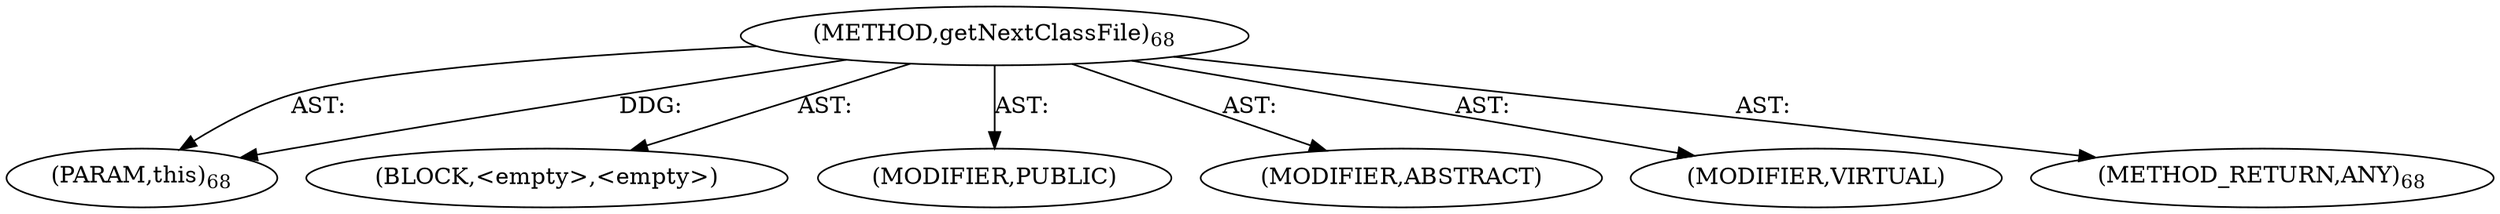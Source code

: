 digraph "getNextClassFile" {  
"111669149696" [label = <(METHOD,getNextClassFile)<SUB>68</SUB>> ]
"115964116992" [label = <(PARAM,this)<SUB>68</SUB>> ]
"25769803776" [label = <(BLOCK,&lt;empty&gt;,&lt;empty&gt;)> ]
"133143986176" [label = <(MODIFIER,PUBLIC)> ]
"133143986177" [label = <(MODIFIER,ABSTRACT)> ]
"133143986178" [label = <(MODIFIER,VIRTUAL)> ]
"128849018880" [label = <(METHOD_RETURN,ANY)<SUB>68</SUB>> ]
  "111669149696" -> "115964116992"  [ label = "AST: "] 
  "111669149696" -> "25769803776"  [ label = "AST: "] 
  "111669149696" -> "133143986176"  [ label = "AST: "] 
  "111669149696" -> "133143986177"  [ label = "AST: "] 
  "111669149696" -> "133143986178"  [ label = "AST: "] 
  "111669149696" -> "128849018880"  [ label = "AST: "] 
  "111669149696" -> "115964116992"  [ label = "DDG: "] 
}
